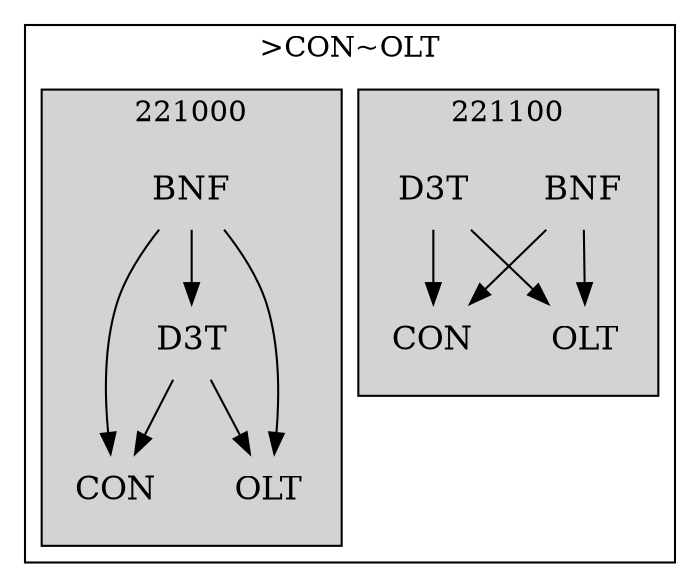strict digraph FirstlevelCluster {
	labelloc = "t";
	compound = false;
	subgraph cluster_0 {
	label= ">CON~OLT";
		subgraph	cluster_2 {
		label = "221100";
			style = filled;
			node	[label = CON, shape = plaintext, fontsize = 16] CON2;
			node	[label = BNF, shape = plaintext, fontsize = 16] BNF2;
			node	[label = D3T, shape = plaintext, fontsize = 16] D3T2;
			node	[label = OLT, shape = plaintext, fontsize = 16] OLT2;
			BNF2->CON2;BNF2->OLT2;D3T2->CON2;D3T2->OLT2;			}
		subgraph	cluster_3 {
		label = "221000";
			style = filled;
			node	[label = CON, shape = plaintext, fontsize = 16] CON3;
			node	[label = BNF, shape = plaintext, fontsize = 16] BNF3;
			node	[label = D3T, shape = plaintext, fontsize = 16] D3T3;
			node	[label = OLT, shape = plaintext, fontsize = 16] OLT3;
			BNF3->CON3;BNF3->D3T3;BNF3->OLT3;D3T3->CON3;D3T3->OLT3;			}
}}